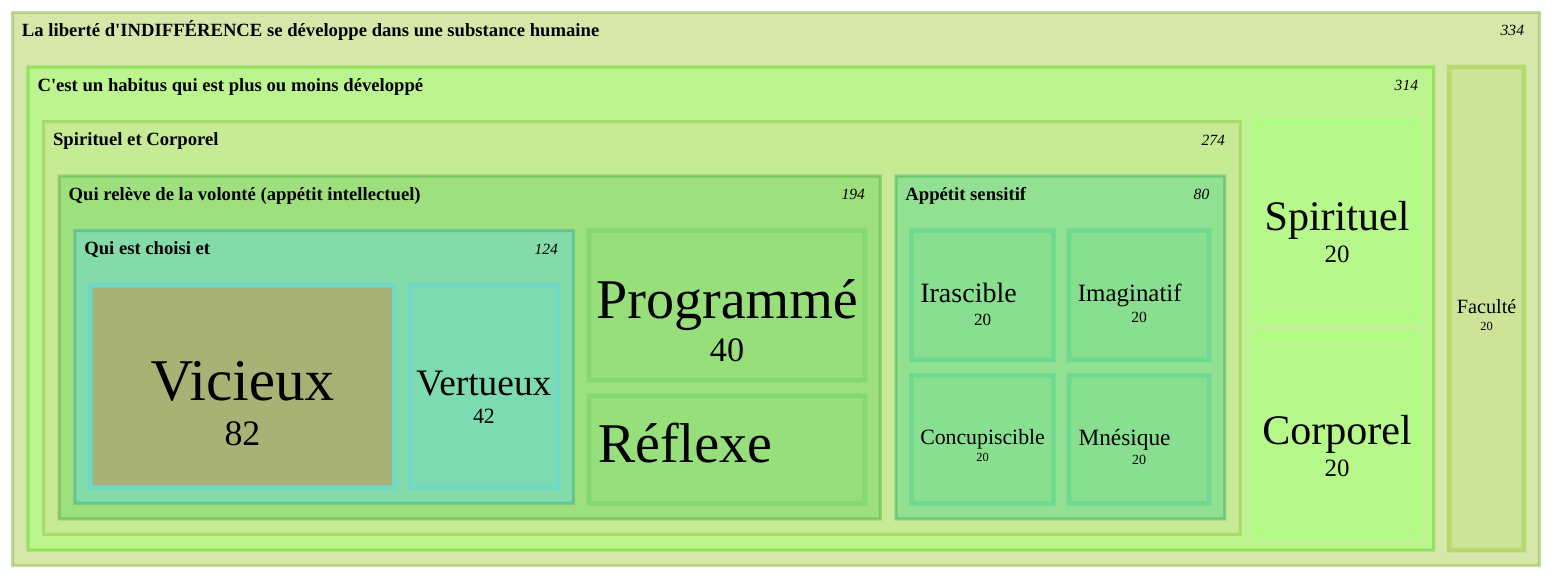 ---
config:
  theme: forest
  themeVariables:
    fontFamily: verdana
---
treemap-beta
%% Diagramme pour la liberté d'indifférence :
"La liberté d'INDIFFÉRENCE se développe dans une substance humaine"
    "C'est un habitus qui est plus ou moins développé"
    %% Au départ j'avais mis qualité au lieu de habitus
      "Spirituel et Corporel"
        "Qui relève de la volonté (appétit intellectuel)"
            "Qui est choisi et"
                "Vertueux":42
                "Vicieux":82:::important
            "Réflexe      ":30
            "Programmé":40
        "Appétit sensitif"
            "Irascible    ":20
            "Concupiscible":20
            "Imaginatif   ":20
            "Mnésique     ":20
      "Spirituel":20
      "Corporel":20
    "Faculté":20
classDef important fill:#F50